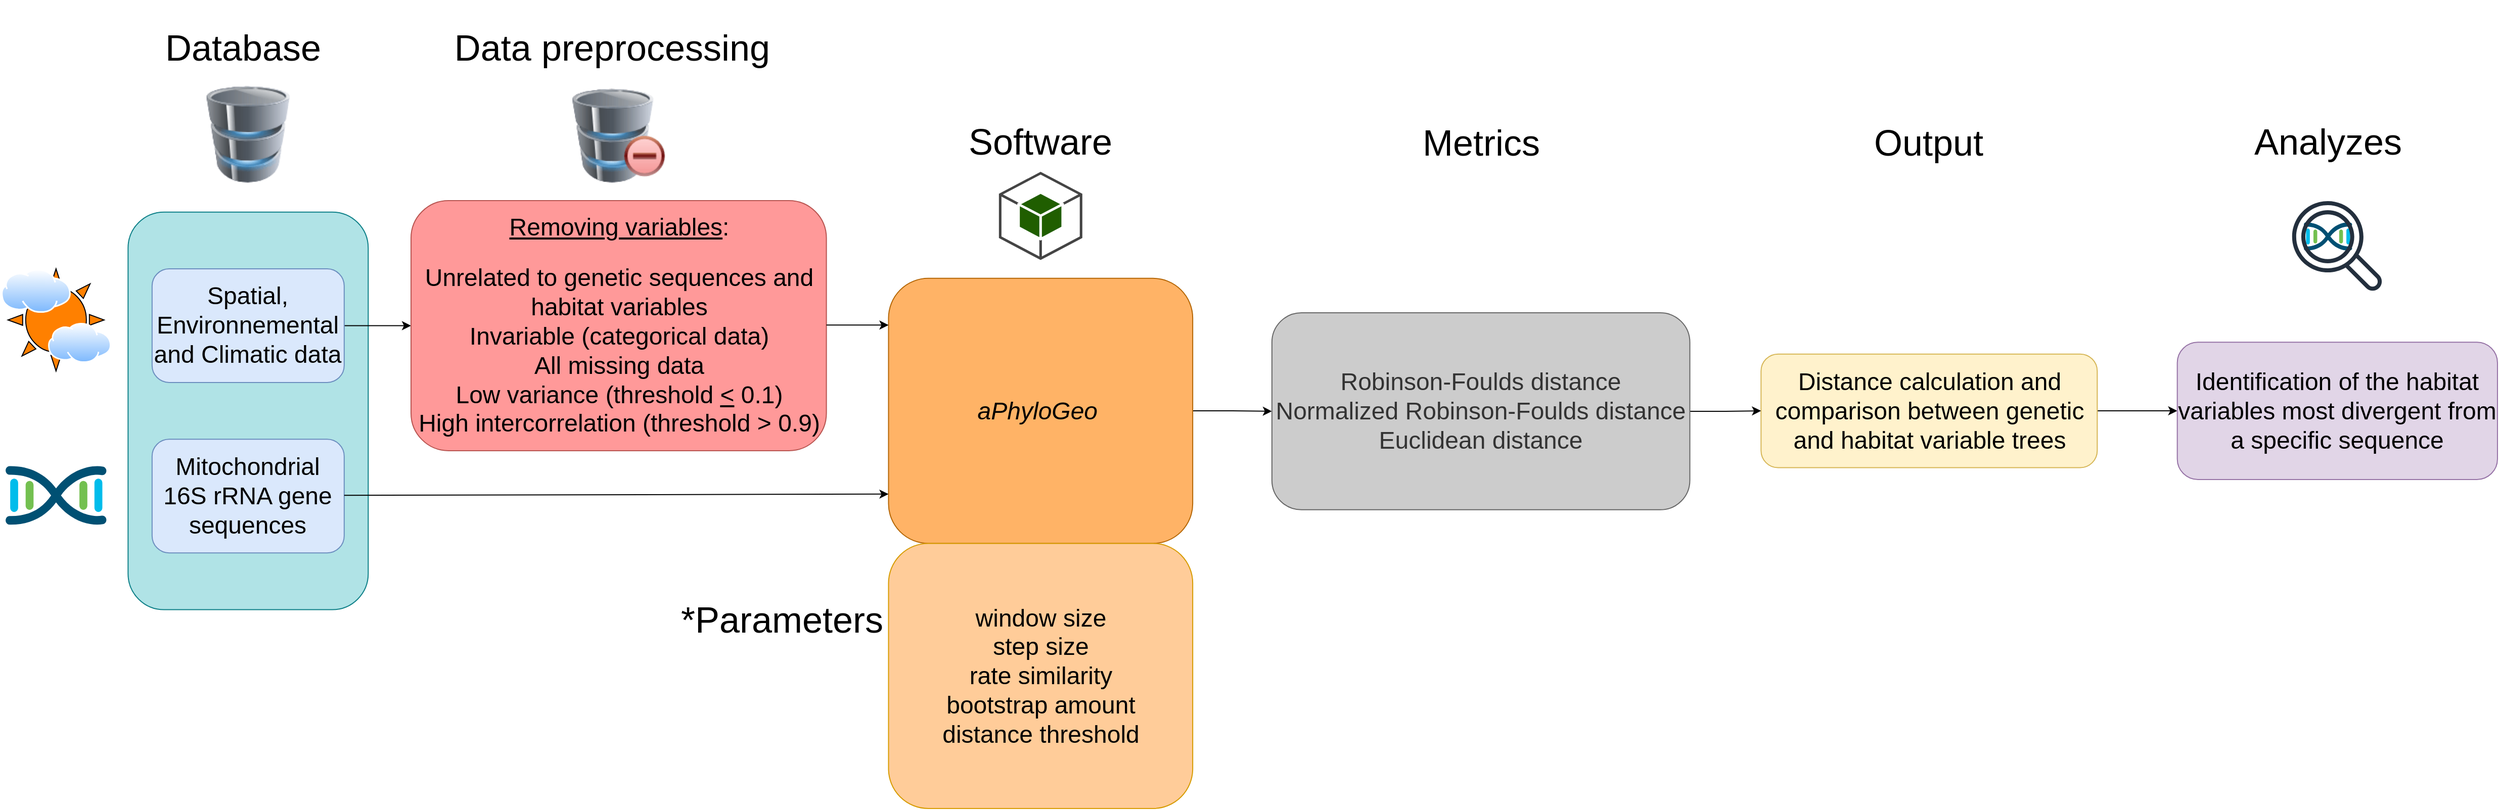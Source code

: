 <mxfile version="24.8.3">
  <diagram name="Page-1" id="-rFiT2QOCS_2W7RfbsIS">
    <mxGraphModel dx="3191" dy="916" grid="1" gridSize="10" guides="1" tooltips="1" connect="1" arrows="1" fold="1" page="1" pageScale="1" pageWidth="827" pageHeight="1169" math="0" shadow="0">
      <root>
        <mxCell id="0" />
        <mxCell id="1" parent="0" />
        <mxCell id="0xx_-24tjpAZTRa8xS2v-3" value="" style="group" vertex="1" connectable="0" parent="1">
          <mxGeometry x="-820" y="160" width="2470" height="800" as="geometry" />
        </mxCell>
        <mxCell id="SzXXKODQA_d7fAglRIwC-3" value="" style="rounded=1;whiteSpace=wrap;html=1;fillColor=#b0e3e6;strokeColor=#0e8088;" parent="0xx_-24tjpAZTRa8xS2v-3" vertex="1">
          <mxGeometry x="126.667" y="209.83" width="237.5" height="393.447" as="geometry" />
        </mxCell>
        <mxCell id="WVmnRhe4FLrsOpsETF_J-13" value="" style="edgeStyle=orthogonalEdgeStyle;rounded=0;orthogonalLoop=1;jettySize=auto;html=1;" parent="0xx_-24tjpAZTRa8xS2v-3" source="SzXXKODQA_d7fAglRIwC-4" target="SzXXKODQA_d7fAglRIwC-6" edge="1">
          <mxGeometry relative="1" as="geometry" />
        </mxCell>
        <mxCell id="SzXXKODQA_d7fAglRIwC-4" value="&lt;font style=&quot;font-size: 24px;&quot;&gt;Spatial, Environnemental and Climatic data&lt;/font&gt;" style="rounded=1;whiteSpace=wrap;html=1;fillColor=#dae8fc;strokeColor=#6c8ebf;" parent="0xx_-24tjpAZTRa8xS2v-3" vertex="1">
          <mxGeometry x="150.417" y="266.036" width="190.0" height="112.413" as="geometry" />
        </mxCell>
        <mxCell id="SzXXKODQA_d7fAglRIwC-5" value="&lt;font style=&quot;font-size: 24px;&quot;&gt;Mitochondrial 16S rRNA gene sequences&lt;/font&gt;" style="rounded=1;whiteSpace=wrap;html=1;fillColor=#dae8fc;strokeColor=#6c8ebf;" parent="0xx_-24tjpAZTRa8xS2v-3" vertex="1">
          <mxGeometry x="150.417" y="434.656" width="190.0" height="112.413" as="geometry" />
        </mxCell>
        <mxCell id="SzXXKODQA_d7fAglRIwC-6" value="&lt;div style=&quot;&quot;&gt;&lt;span style=&quot;background-color: initial;&quot;&gt;&lt;font style=&quot;font-size: 24px;&quot;&gt;&lt;u style=&quot;&quot;&gt;Removing variables&lt;/u&gt;:&lt;/font&gt;&lt;/span&gt;&lt;/div&gt;&lt;div style=&quot;&quot;&gt;&lt;span style=&quot;background-color: initial;&quot;&gt;&lt;font style=&quot;font-size: 18px;&quot;&gt;&lt;br&gt;&lt;/font&gt;&lt;/span&gt;&lt;/div&gt;&lt;div style=&quot;&quot;&gt;&lt;font style=&quot;font-size: 24px;&quot;&gt;&lt;span style=&quot;background-color: initial;&quot;&gt;&lt;font style=&quot;&quot;&gt;Unrelated to genetic sequences and habitat variables&lt;/font&gt;&lt;br&gt;&lt;/span&gt;&lt;/font&gt;&lt;/div&gt;&lt;div style=&quot;&quot;&gt;&lt;font style=&quot;font-size: 24px;&quot;&gt;&lt;font style=&quot;&quot;&gt;&lt;span style=&quot;background-color: initial;&quot;&gt;Invariable (categorical data)&lt;/span&gt;&lt;br&gt;&lt;span style=&quot;background-color: initial;&quot;&gt;All missing data&lt;/span&gt;&lt;br&gt;&lt;span style=&quot;background-color: initial;&quot;&gt;Low variance (threshold&amp;nbsp;&lt;/span&gt;&lt;u style=&quot;background-color: initial;&quot;&gt;&amp;lt;&lt;/u&gt;&lt;span style=&quot;background-color: initial;&quot;&gt; 0.1)&lt;/span&gt;&lt;/font&gt;&lt;br&gt;&lt;/font&gt;&lt;/div&gt;&lt;div style=&quot;&quot;&gt;&lt;span style=&quot;background-color: initial;&quot;&gt;&lt;font style=&quot;font-size: 24px;&quot;&gt;&lt;font style=&quot;&quot;&gt;High intercorrelation (threshold &amp;gt; 0.9&lt;/font&gt;&lt;font style=&quot;&quot;&gt;)&lt;/font&gt;&lt;/font&gt;&lt;/span&gt;&lt;/div&gt;" style="rounded=1;whiteSpace=wrap;html=1;fillColor=#FF9999;strokeColor=#b85450;align=center;" parent="0xx_-24tjpAZTRa8xS2v-3" vertex="1">
          <mxGeometry x="406.5" y="198.54" width="410.8" height="247.41" as="geometry" />
        </mxCell>
        <mxCell id="SzXXKODQA_d7fAglRIwC-53" value="" style="edgeStyle=orthogonalEdgeStyle;rounded=0;orthogonalLoop=1;jettySize=auto;html=1;" parent="0xx_-24tjpAZTRa8xS2v-3" source="SzXXKODQA_d7fAglRIwC-7" target="SzXXKODQA_d7fAglRIwC-25" edge="1">
          <mxGeometry relative="1" as="geometry" />
        </mxCell>
        <mxCell id="SzXXKODQA_d7fAglRIwC-7" value="&lt;font style=&quot;font-size: 24px;&quot;&gt;&lt;i style=&quot;&quot;&gt;aPhyloGeo&lt;/i&gt;&amp;nbsp;&lt;/font&gt;" style="rounded=1;whiteSpace=wrap;html=1;fillColor=#FFB366;strokeColor=#b46504;" parent="0xx_-24tjpAZTRa8xS2v-3" vertex="1">
          <mxGeometry x="878.75" y="275.404" width="300.833" height="262.298" as="geometry" />
        </mxCell>
        <mxCell id="SzXXKODQA_d7fAglRIwC-8" value="" style="endArrow=classic;html=1;rounded=0;entryX=0;entryY=0.814;entryDx=0;entryDy=0;entryPerimeter=0;" parent="0xx_-24tjpAZTRa8xS2v-3" target="SzXXKODQA_d7fAglRIwC-7" edge="1">
          <mxGeometry width="50" height="50" relative="1" as="geometry">
            <mxPoint x="340.417" y="490.114" as="sourcePoint" />
            <mxPoint x="878.75" y="488.99" as="targetPoint" />
          </mxGeometry>
        </mxCell>
        <mxCell id="SzXXKODQA_d7fAglRIwC-9" value="&lt;div style=&quot;margin-top: 0px; margin-bottom: 0px; padding-left: 0px; padding-right: 0px;&quot;&gt;&lt;font style=&quot;font-size: 24px;&quot;&gt;&lt;span style=&quot;background-color: initial;&quot;&gt;window size&lt;br&gt;&lt;/span&gt;&lt;span style=&quot;background-color: initial;&quot;&gt;step size&lt;br&gt;&lt;/span&gt;&lt;span style=&quot;background-color: initial;&quot;&gt;rate similarity&lt;/span&gt;&lt;br style=&quot;&quot;&gt;&lt;span style=&quot;background-color: initial;&quot;&gt;bootstrap amount&lt;/span&gt;&lt;br style=&quot;&quot;&gt;&lt;span style=&quot;background-color: initial;&quot;&gt;distance threshold&lt;/span&gt;&lt;/font&gt;&lt;br&gt;&lt;/div&gt;" style="rounded=1;whiteSpace=wrap;html=1;align=center;fillColor=#FFCC99;strokeColor=#d79b00;" parent="0xx_-24tjpAZTRa8xS2v-3" vertex="1">
          <mxGeometry x="878.75" y="537.702" width="300.833" height="262.298" as="geometry" />
        </mxCell>
        <mxCell id="SzXXKODQA_d7fAglRIwC-44" value="" style="edgeStyle=orthogonalEdgeStyle;rounded=0;orthogonalLoop=1;jettySize=auto;html=1;" parent="0xx_-24tjpAZTRa8xS2v-3" source="SzXXKODQA_d7fAglRIwC-12" target="SzXXKODQA_d7fAglRIwC-39" edge="1">
          <mxGeometry relative="1" as="geometry" />
        </mxCell>
        <mxCell id="SzXXKODQA_d7fAglRIwC-12" value="&lt;font style=&quot;font-size: 24px;&quot;&gt;Distance calculation and comparison between genetic and habitat variable trees&lt;/font&gt;" style="rounded=1;whiteSpace=wrap;html=1;fillColor=#fff2cc;strokeColor=#d6b656;" parent="0xx_-24tjpAZTRa8xS2v-3" vertex="1">
          <mxGeometry x="1741.667" y="350.346" width="332.5" height="112.413" as="geometry" />
        </mxCell>
        <mxCell id="SzXXKODQA_d7fAglRIwC-13" value="&lt;font style=&quot;font-size: 36px;&quot;&gt;Database&amp;nbsp;&lt;/font&gt;" style="text;html=1;align=center;verticalAlign=middle;whiteSpace=wrap;rounded=0;fontSize=16;" parent="0xx_-24tjpAZTRa8xS2v-3" vertex="1">
          <mxGeometry x="197.917" y="18.736" width="95.0" height="56.207" as="geometry" />
        </mxCell>
        <mxCell id="SzXXKODQA_d7fAglRIwC-14" value="&lt;font style=&quot;font-size: 36px;&quot;&gt;Data preprocessing&lt;/font&gt;" style="text;html=1;align=center;verticalAlign=middle;whiteSpace=wrap;rounded=0;fontSize=16;" parent="0xx_-24tjpAZTRa8xS2v-3" vertex="1">
          <mxGeometry x="445.81" width="319.17" height="93.68" as="geometry" />
        </mxCell>
        <mxCell id="SzXXKODQA_d7fAglRIwC-15" value="&lt;font style=&quot;font-size: 36px;&quot;&gt;Output&lt;/font&gt;" style="text;html=1;align=center;verticalAlign=middle;whiteSpace=wrap;rounded=0;fontSize=16;" parent="0xx_-24tjpAZTRa8xS2v-3" vertex="1">
          <mxGeometry x="1862.396" y="93.68" width="91.042" height="93.678" as="geometry" />
        </mxCell>
        <mxCell id="SzXXKODQA_d7fAglRIwC-16" value="&lt;font style=&quot;font-size: 36px;&quot;&gt;*Parameters&lt;/font&gt;" style="text;html=1;align=center;verticalAlign=middle;whiteSpace=wrap;rounded=0;fontSize=16;rotation=0;" parent="0xx_-24tjpAZTRa8xS2v-3" vertex="1">
          <mxGeometry x="701.62" y="565.805" width="142.5" height="93.678" as="geometry" />
        </mxCell>
        <mxCell id="SzXXKODQA_d7fAglRIwC-17" value="" style="image;html=1;image=img/lib/clip_art/computers/Database_Minus_128x128.png" parent="0xx_-24tjpAZTRa8xS2v-3" vertex="1">
          <mxGeometry x="559.826" y="87.563" width="104.157" height="93.128" as="geometry" />
        </mxCell>
        <mxCell id="SzXXKODQA_d7fAglRIwC-19" value="" style="outlineConnect=0;dashed=0;verticalLabelPosition=bottom;verticalAlign=top;align=center;html=1;shape=mxgraph.aws3.android;fillColor=#205E00;gradientColor=none;" parent="0xx_-24tjpAZTRa8xS2v-3" vertex="1">
          <mxGeometry x="987.92" y="170" width="82.5" height="87.3" as="geometry" />
        </mxCell>
        <mxCell id="SzXXKODQA_d7fAglRIwC-20" value="" style="shape=image;html=1;verticalAlign=top;verticalLabelPosition=bottom;labelBackgroundColor=#ffffff;imageAspect=0;aspect=fixed;image=https://cdn1.iconfinder.com/data/icons/CrystalClear/128x128/apps/package_utilities.png" parent="0xx_-24tjpAZTRa8xS2v-3" vertex="1">
          <mxGeometry x="724.73" y="640.0" width="96.27" height="96.27" as="geometry" />
        </mxCell>
        <mxCell id="SzXXKODQA_d7fAglRIwC-21" value="" style="shape=image;html=1;verticalAlign=top;verticalLabelPosition=bottom;labelBackgroundColor=#ffffff;imageAspect=0;aspect=fixed;image=https://cdn2.iconfinder.com/data/icons/css-vol-2/24/list-tree-128.png" parent="0xx_-24tjpAZTRa8xS2v-3" vertex="1">
          <mxGeometry x="1860.1" y="198.54" width="95.63" height="95.63" as="geometry" />
        </mxCell>
        <mxCell id="SzXXKODQA_d7fAglRIwC-43" value="" style="edgeStyle=orthogonalEdgeStyle;rounded=0;orthogonalLoop=1;jettySize=auto;html=1;" parent="0xx_-24tjpAZTRa8xS2v-3" source="SzXXKODQA_d7fAglRIwC-25" target="SzXXKODQA_d7fAglRIwC-12" edge="1">
          <mxGeometry relative="1" as="geometry" />
        </mxCell>
        <mxCell id="SzXXKODQA_d7fAglRIwC-25" value="&lt;div style=&quot;margin-top: 0px; margin-bottom: 0px; padding-left: 0px; padding-right: 0px;&quot;&gt;&lt;font style=&quot;font-size: 24px;&quot;&gt;&lt;span style=&quot;background-color: initial;&quot;&gt;Robinson-Foulds distance&lt;br&gt;&lt;/span&gt;&lt;span style=&quot;background-color: initial;&quot;&gt;Normalized Robinson-Foulds distance&lt;br&gt;&lt;/span&gt;Euclidean distance&lt;/font&gt;&lt;br&gt;&lt;/div&gt;" style="rounded=1;whiteSpace=wrap;html=1;align=center;fillColor=#CCCCCC;strokeColor=#666666;fontColor=#333333;" parent="0xx_-24tjpAZTRa8xS2v-3" vertex="1">
          <mxGeometry x="1257.92" y="309.52" width="413.33" height="194.91" as="geometry" />
        </mxCell>
        <mxCell id="SzXXKODQA_d7fAglRIwC-39" value="&lt;font style=&quot;font-size: 24px;&quot;&gt;Identification of the habitat variables most divergent from a specific sequence&lt;/font&gt;" style="rounded=1;whiteSpace=wrap;html=1;align=center;fillColor=#e1d5e7;strokeColor=#9673a6;" parent="0xx_-24tjpAZTRa8xS2v-3" vertex="1">
          <mxGeometry x="2153.333" y="338.637" width="316.667" height="135.833" as="geometry" />
        </mxCell>
        <mxCell id="SzXXKODQA_d7fAglRIwC-47" value="" style="shape=image;html=1;verticalAlign=top;verticalLabelPosition=bottom;labelBackgroundColor=#ffffff;imageAspect=0;aspect=fixed;image=https://cdn1.iconfinder.com/data/icons/competitive-strategy-and-corporate-training/512/597_Command_computer_function_process_progress_game_gaming_genres_programing-128.png" parent="0xx_-24tjpAZTRa8xS2v-3" vertex="1">
          <mxGeometry x="1415.54" y="180.68" width="98.1" height="98.1" as="geometry" />
        </mxCell>
        <mxCell id="SzXXKODQA_d7fAglRIwC-54" value="" style="points=[[0.5,0.37,0],[1,0.09,0],[1,0.9,0],[0,0.08,0],[0,0.91,0],[0.5,0.61,0],[0.045,0.5,0],[0.96,0.5,0]];verticalLabelPosition=bottom;sketch=0;html=1;verticalAlign=top;aspect=fixed;align=center;pointerEvents=1;shape=mxgraph.cisco19.cisco_dna;fillColor=#005073;strokeColor=none;" parent="0xx_-24tjpAZTRa8xS2v-3" vertex="1">
          <mxGeometry x="5.42" y="460.86" width="100" height="60" as="geometry" />
        </mxCell>
        <mxCell id="SzXXKODQA_d7fAglRIwC-57" value="" style="verticalLabelPosition=bottom;verticalAlign=top;html=1;shape=mxgraph.basic.sun;fillColor=#FF8000;" parent="0xx_-24tjpAZTRa8xS2v-3" vertex="1">
          <mxGeometry x="7.917" y="266.036" width="95.0" height="101.06" as="geometry" />
        </mxCell>
        <mxCell id="SzXXKODQA_d7fAglRIwC-56" value="" style="image;aspect=fixed;perimeter=ellipsePerimeter;html=1;align=center;shadow=0;dashed=0;spacingTop=3;image=img/lib/active_directory/internet_cloud.svg;" parent="0xx_-24tjpAZTRa8xS2v-3" vertex="1">
          <mxGeometry x="1" y="266.04" width="69" height="43.48" as="geometry" />
        </mxCell>
        <mxCell id="SzXXKODQA_d7fAglRIwC-58" value="&lt;font style=&quot;font-size: 36px;&quot;&gt;Software&lt;/font&gt;" style="text;html=1;align=center;verticalAlign=middle;whiteSpace=wrap;rounded=0;fontSize=16;" parent="0xx_-24tjpAZTRa8xS2v-3" vertex="1">
          <mxGeometry x="910.417" y="93.656" width="237.5" height="93.678" as="geometry" />
        </mxCell>
        <mxCell id="SzXXKODQA_d7fAglRIwC-59" value="&lt;font style=&quot;font-size: 36px;&quot;&gt;Metrics&lt;/font&gt;" style="text;html=1;align=center;verticalAlign=middle;whiteSpace=wrap;rounded=0;fontSize=16;" parent="0xx_-24tjpAZTRa8xS2v-3" vertex="1">
          <mxGeometry x="1345.845" y="93.664" width="237.5" height="93.678" as="geometry" />
        </mxCell>
        <mxCell id="SzXXKODQA_d7fAglRIwC-61" value="&lt;font style=&quot;font-size: 36px;&quot;&gt;Analyzes&lt;/font&gt;" style="text;html=1;align=center;verticalAlign=middle;whiteSpace=wrap;rounded=0;fontSize=16;" parent="0xx_-24tjpAZTRa8xS2v-3" vertex="1">
          <mxGeometry x="2256.856" y="93.66" width="91.042" height="93.678" as="geometry" />
        </mxCell>
        <mxCell id="SzXXKODQA_d7fAglRIwC-55" value="" style="points=[[0.5,0.37,0],[1,0.09,0],[1,0.9,0],[0,0.08,0],[0,0.91,0],[0.5,0.61,0],[0.045,0.5,0],[0.96,0.5,0]];verticalLabelPosition=bottom;sketch=0;html=1;verticalAlign=top;aspect=fixed;align=center;pointerEvents=1;shape=mxgraph.cisco19.cisco_dna;fillColor=#005073;strokeColor=none;" parent="0xx_-24tjpAZTRa8xS2v-3" vertex="1">
          <mxGeometry x="2278.45" y="220" width="47.86" height="28.71" as="geometry" />
        </mxCell>
        <mxCell id="SzXXKODQA_d7fAglRIwC-66" value="" style="sketch=0;outlineConnect=0;fontColor=#232F3E;gradientColor=none;fillColor=#232F3D;strokeColor=none;dashed=0;verticalLabelPosition=bottom;verticalAlign=top;align=center;html=1;fontSize=12;fontStyle=0;aspect=fixed;pointerEvents=1;shape=mxgraph.aws4.magnifying_glass_2;" parent="0xx_-24tjpAZTRa8xS2v-3" vertex="1">
          <mxGeometry x="2266.89" y="198.54" width="89.56" height="89.56" as="geometry" />
        </mxCell>
        <mxCell id="SzXXKODQA_d7fAglRIwC-67" value="" style="image;aspect=fixed;perimeter=ellipsePerimeter;html=1;align=center;shadow=0;dashed=0;spacingTop=3;image=img/lib/active_directory/internet_cloud.svg;" parent="0xx_-24tjpAZTRa8xS2v-3" vertex="1">
          <mxGeometry x="47.5" y="319.56" width="62.5" height="39.38" as="geometry" />
        </mxCell>
        <mxCell id="SzXXKODQA_d7fAglRIwC-78" style="edgeStyle=orthogonalEdgeStyle;rounded=0;orthogonalLoop=1;jettySize=auto;html=1;exitX=0.5;exitY=1;exitDx=0;exitDy=0;" parent="0xx_-24tjpAZTRa8xS2v-3" edge="1">
          <mxGeometry relative="1" as="geometry">
            <mxPoint x="1603.125" y="78.681" as="sourcePoint" />
            <mxPoint x="1603.125" y="78.681" as="targetPoint" />
          </mxGeometry>
        </mxCell>
        <mxCell id="WVmnRhe4FLrsOpsETF_J-19" value="" style="edgeStyle=orthogonalEdgeStyle;rounded=0;orthogonalLoop=1;jettySize=auto;html=1;" parent="0xx_-24tjpAZTRa8xS2v-3" edge="1" source="SzXXKODQA_d7fAglRIwC-6">
          <mxGeometry relative="1" as="geometry">
            <mxPoint x="810.309" y="323.322" as="sourcePoint" />
            <mxPoint x="878.755" y="321.654" as="targetPoint" />
            <Array as="points" />
          </mxGeometry>
        </mxCell>
        <mxCell id="WVmnRhe4FLrsOpsETF_J-20" value="" style="image;html=1;image=img/lib/clip_art/computers/Database_128x128.png" parent="0xx_-24tjpAZTRa8xS2v-3" vertex="1">
          <mxGeometry x="193.096" y="84.935" width="104.633" height="95.746" as="geometry" />
        </mxCell>
      </root>
    </mxGraphModel>
  </diagram>
</mxfile>
